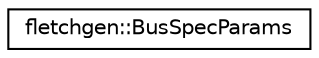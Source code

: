 digraph "Graphical Class Hierarchy"
{
 // LATEX_PDF_SIZE
  edge [fontname="Helvetica",fontsize="10",labelfontname="Helvetica",labelfontsize="10"];
  node [fontname="Helvetica",fontsize="10",shape=record];
  rankdir="LR";
  Node0 [label="fletchgen::BusSpecParams",height=0.2,width=0.4,color="black", fillcolor="white", style="filled",URL="$structfletchgen_1_1_bus_spec_params.html",tooltip="Holds bus parameters and function based on bus dimensions, that has actual nodes representing the dim..."];
}

